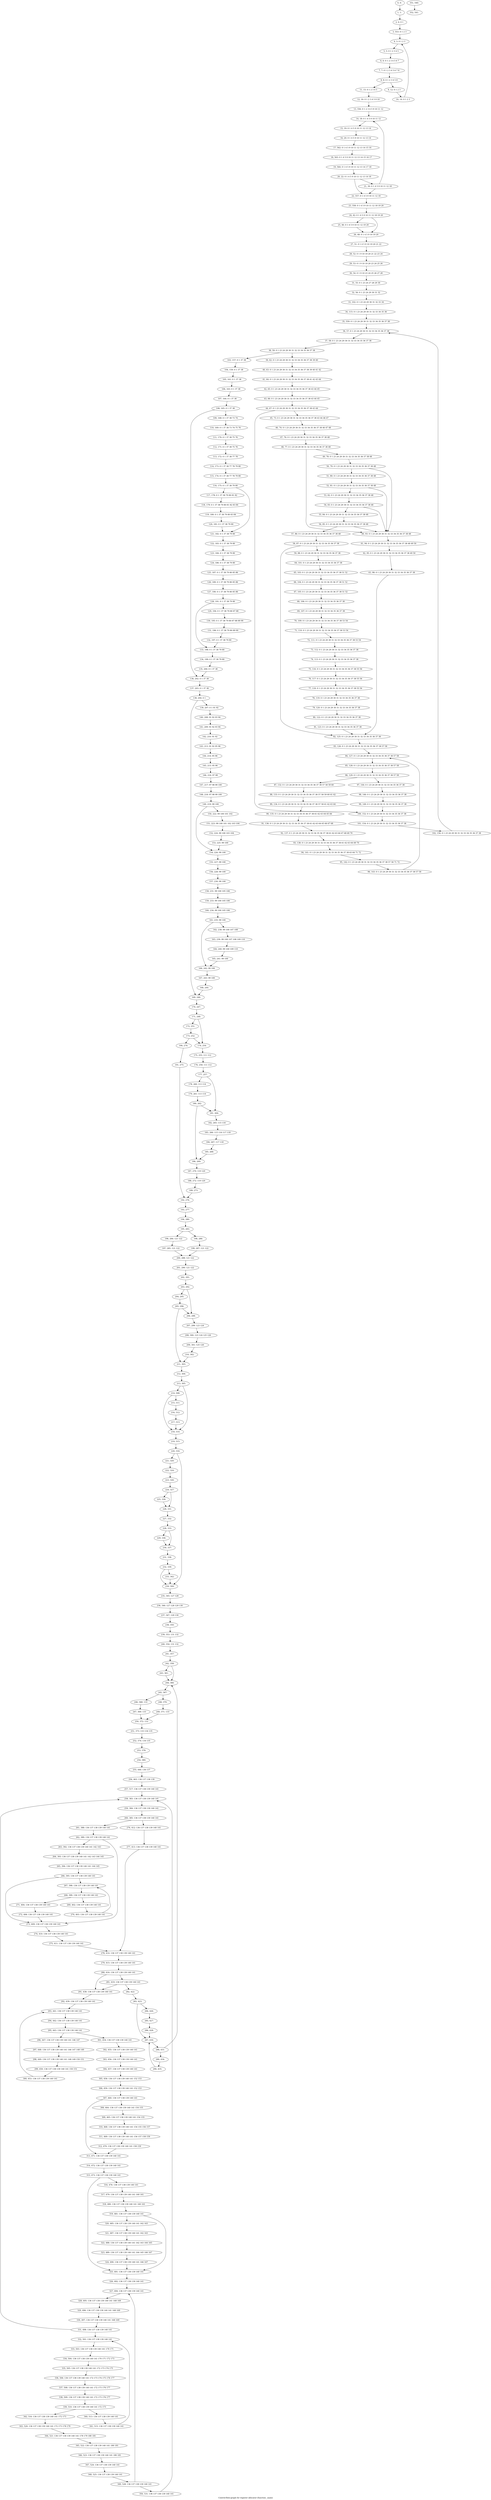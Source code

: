 digraph G {
graph [label="Control-flow-graph for register allocator (function _main)"]
0[label="0, 0: "];
1[label="1, 1: "];
2[label="2, 4: 0 1 "];
3[label="3, 553: 0 1 2 3 "];
4[label="4, 3: 0 1 2 3 "];
5[label="5, 5: 0 1 2 3 4 5 "];
6[label="6, 6: 0 1 2 3 4 5 6 7 "];
7[label="7, 7: 0 1 2 3 4 5 6 7 8 "];
8[label="8, 8: 0 1 2 3 4 5 8 "];
9[label="9, 12: 0 1 2 3 "];
10[label="10, 14: 0 1 2 3 "];
11[label="11, 15: 0 1 2 3 4 5 "];
12[label="12, 16: 0 1 2 3 4 5 9 10 "];
13[label="13, 556: 0 1 2 3 4 5 9 10 11 12 "];
14[label="14, 18: 0 1 4 5 9 10 11 12 "];
15[label="15, 19: 0 1 4 5 9 10 11 12 13 14 "];
16[label="16, 20: 0 1 4 5 9 10 11 12 13 14 "];
17[label="17, 562: 0 1 4 5 9 10 11 12 13 14 15 16 "];
18[label="18, 563: 0 1 4 5 9 10 11 12 13 14 15 16 17 "];
19[label="19, 564: 0 1 4 5 9 10 11 12 13 14 17 18 "];
20[label="20, 22: 0 1 4 5 9 10 11 12 13 14 18 "];
21[label="21, 30: 0 1 4 5 9 10 11 12 18 "];
22[label="22, 557: 0 1 4 5 9 10 11 12 18 "];
23[label="23, 558: 0 1 4 5 9 10 11 12 18 19 20 "];
24[label="24, 42: 0 1 4 5 9 10 11 12 18 19 20 "];
25[label="25, 46: 0 1 4 5 9 10 11 12 19 20 "];
26[label="26, 48: 0 1 4 5 9 10 19 20 "];
27[label="27, 51: 0 1 4 5 9 10 19 20 21 22 "];
28[label="28, 52: 0 1 9 10 19 20 21 22 23 24 "];
29[label="29, 53: 0 1 9 10 19 20 23 24 25 26 "];
30[label="30, 54: 0 1 9 10 23 24 25 26 27 28 "];
31[label="31, 55: 0 1 23 24 27 28 29 30 "];
32[label="32, 56: 0 1 23 24 29 30 31 32 "];
33[label="33, 102: 0 1 23 24 29 30 31 32 33 34 "];
34[label="34, 115: 0 1 23 24 29 30 31 32 33 34 35 36 "];
35[label="35, 559: 0 1 23 24 29 30 31 32 33 34 35 36 37 38 "];
36[label="36, 57: 0 1 23 24 29 30 31 32 33 34 35 36 37 38 "];
37[label="37, 58: 0 1 23 24 29 30 31 32 33 34 35 36 37 38 "];
38[label="38, 59: 0 1 23 24 29 30 31 32 33 34 35 36 37 38 "];
39[label="39, 62: 0 1 23 24 29 30 31 32 33 34 35 36 37 38 39 40 "];
40[label="40, 63: 0 1 23 24 29 30 31 32 33 34 35 36 37 38 39 40 41 42 "];
41[label="41, 64: 0 1 23 24 29 30 31 32 33 34 35 36 37 38 41 42 43 44 "];
42[label="42, 65: 0 1 23 24 29 30 31 32 33 34 35 36 37 38 43 44 45 "];
43[label="43, 66: 0 1 23 24 29 30 31 32 33 34 35 36 37 38 43 44 45 "];
44[label="44, 67: 0 1 23 24 29 30 31 32 33 34 35 36 37 38 43 44 "];
45[label="45, 73: 0 1 23 24 29 30 31 32 33 34 35 36 37 38 43 44 46 47 "];
46[label="46, 74: 0 1 23 24 29 30 31 32 33 34 35 36 37 38 46 47 48 "];
47[label="47, 76: 0 1 23 24 29 30 31 32 33 34 35 36 37 38 48 "];
48[label="48, 77: 0 1 23 24 29 30 31 32 33 34 35 36 37 38 48 "];
49[label="49, 78: 0 1 23 24 29 30 31 32 33 34 35 36 37 38 48 "];
50[label="50, 79: 0 1 23 24 29 30 31 32 33 34 35 36 37 38 48 "];
51[label="51, 80: 0 1 23 24 29 30 31 32 33 34 35 36 37 38 48 "];
52[label="52, 81: 0 1 23 24 29 30 31 32 33 34 35 36 37 38 48 "];
53[label="53, 82: 0 1 23 24 29 30 31 32 33 34 35 36 37 38 48 "];
54[label="54, 83: 0 1 23 24 29 30 31 32 33 34 35 36 37 38 48 "];
55[label="55, 84: 0 1 23 24 29 30 31 32 33 34 35 36 37 38 48 "];
56[label="56, 85: 0 1 23 24 29 30 31 32 33 34 35 36 37 38 48 "];
57[label="57, 86: 0 1 23 24 29 30 31 32 33 34 35 36 37 38 48 "];
58[label="58, 87: 0 1 23 24 29 30 31 32 33 34 35 36 37 38 "];
59[label="59, 88: 0 1 23 24 29 30 31 32 33 34 35 36 37 38 "];
60[label="60, 93: 0 1 23 24 29 30 31 32 33 34 35 36 37 38 48 "];
61[label="61, 94: 0 1 23 24 29 30 31 32 33 34 35 36 37 38 48 49 50 "];
62[label="62, 95: 0 1 23 24 29 30 31 32 33 34 35 36 37 38 49 50 "];
63[label="63, 98: 0 1 23 24 29 30 31 32 33 34 35 36 37 38 "];
64[label="64, 101: 0 1 23 24 29 30 31 32 33 34 35 36 37 38 "];
65[label="65, 103: 0 1 23 24 29 30 31 32 33 34 35 36 37 38 51 52 "];
66[label="66, 104: 0 1 23 24 29 30 31 32 33 34 35 36 37 38 51 52 "];
67[label="67, 105: 0 1 23 24 29 30 31 32 33 34 35 36 37 38 51 52 "];
68[label="68, 106: 0 1 23 24 29 30 31 32 33 34 35 36 37 38 "];
69[label="69, 107: 0 1 23 24 29 30 31 32 33 34 35 36 37 38 "];
70[label="70, 109: 0 1 23 24 29 30 31 32 33 34 35 36 37 38 53 54 "];
71[label="71, 110: 0 1 23 24 29 30 31 32 33 34 35 36 37 38 53 54 "];
72[label="72, 111: 0 1 23 24 29 30 31 32 33 34 35 36 37 38 53 54 "];
73[label="73, 112: 0 1 23 24 29 30 31 32 33 34 35 36 37 38 "];
74[label="74, 113: 0 1 23 24 29 30 31 32 33 34 35 36 37 38 "];
75[label="75, 116: 0 1 23 24 29 30 31 32 33 34 35 36 37 38 55 56 "];
76[label="76, 117: 0 1 23 24 29 30 31 32 33 34 35 36 37 38 55 56 "];
77[label="77, 118: 0 1 23 24 29 30 31 32 33 34 35 36 37 38 55 56 "];
78[label="78, 119: 0 1 23 24 29 30 31 32 33 34 35 36 37 38 "];
79[label="79, 120: 0 1 23 24 29 30 31 32 33 34 35 36 37 38 "];
80[label="80, 122: 0 1 23 24 29 30 31 32 33 34 35 36 37 38 "];
81[label="81, 123: 0 1 23 24 29 30 31 32 33 34 35 36 37 38 "];
82[label="82, 125: 0 1 23 24 29 30 31 32 33 34 35 36 37 38 "];
83[label="83, 126: 0 1 23 24 29 30 31 32 33 34 35 36 37 38 57 58 "];
84[label="84, 127: 0 1 23 24 29 30 31 32 33 34 35 36 37 38 57 58 "];
85[label="85, 128: 0 1 23 24 29 30 31 32 33 34 35 36 37 38 57 58 "];
86[label="86, 129: 0 1 23 24 29 30 31 32 33 34 35 36 37 38 57 58 "];
87[label="87, 132: 0 1 23 24 29 30 31 32 33 34 35 36 37 38 57 58 59 60 "];
88[label="88, 133: 0 1 23 24 29 30 31 32 33 34 35 36 37 38 57 58 59 60 61 62 "];
89[label="89, 134: 0 1 23 24 29 30 31 32 33 34 35 36 37 38 57 58 61 62 63 64 "];
90[label="90, 135: 0 1 23 24 29 30 31 32 33 34 35 36 37 38 61 62 63 64 65 66 "];
91[label="91, 136: 0 1 23 24 29 30 31 32 33 34 35 36 37 38 61 62 63 64 65 66 67 68 "];
92[label="92, 137: 0 1 23 24 29 30 31 32 33 34 35 36 37 38 61 62 63 64 67 68 69 70 "];
93[label="93, 138: 0 1 23 24 29 30 31 32 33 34 35 36 37 38 61 62 63 64 69 70 "];
94[label="94, 141: 0 1 23 24 29 30 31 32 33 34 35 36 37 38 63 64 71 72 "];
95[label="95, 142: 0 1 23 24 29 30 31 32 33 34 35 36 37 38 57 58 71 72 "];
96[label="96, 143: 0 1 23 24 29 30 31 32 33 34 35 36 37 38 57 58 "];
97[label="97, 144: 0 1 23 24 29 30 31 32 33 34 35 36 37 38 "];
98[label="98, 146: 0 1 23 24 29 30 31 32 33 34 35 36 37 38 "];
99[label="99, 149: 0 1 23 24 29 30 31 32 33 34 35 36 37 38 "];
100[label="100, 152: 0 1 23 24 29 30 31 32 33 34 35 36 37 38 "];
101[label="101, 154: 0 1 23 24 29 30 31 32 33 34 35 36 37 38 "];
102[label="102, 156: 0 1 23 24 29 30 31 32 33 34 35 36 37 38 "];
103[label="103, 157: 0 1 37 38 "];
104[label="104, 159: 0 1 37 38 "];
105[label="105, 161: 0 1 37 38 "];
106[label="106, 163: 0 1 37 38 "];
107[label="107, 164: 0 1 37 38 "];
108[label="108, 165: 0 1 37 38 "];
109[label="109, 168: 0 1 37 38 73 74 "];
110[label="110, 169: 0 1 37 38 73 74 75 76 "];
111[label="111, 170: 0 1 37 38 75 76 "];
112[label="112, 171: 0 1 37 38 75 76 "];
113[label="113, 172: 0 1 37 38 77 78 "];
114[label="114, 173: 0 1 37 38 77 78 79 80 "];
115[label="115, 174: 0 1 37 38 77 78 79 80 "];
116[label="116, 175: 0 1 37 38 79 80 "];
117[label="117, 178: 0 1 37 38 79 80 81 82 "];
118[label="118, 179: 0 1 37 38 79 80 81 82 83 84 "];
119[label="119, 180: 0 1 37 38 79 80 83 84 "];
120[label="120, 181: 0 1 37 38 79 80 "];
121[label="121, 182: 0 1 37 38 79 80 "];
122[label="122, 183: 0 1 37 38 79 80 "];
123[label="123, 184: 0 1 37 38 79 80 "];
124[label="124, 186: 0 1 37 38 79 80 "];
125[label="125, 187: 0 1 37 38 79 80 85 86 "];
126[label="126, 189: 0 1 37 38 79 80 85 86 "];
127[label="127, 190: 0 1 37 38 79 80 85 86 "];
128[label="128, 191: 0 1 37 38 79 80 "];
129[label="129, 194: 0 1 37 38 79 80 87 88 "];
130[label="130, 195: 0 1 37 38 79 80 87 88 89 90 "];
131[label="131, 196: 0 1 37 38 79 80 89 90 "];
132[label="132, 197: 0 1 37 38 79 80 "];
133[label="133, 198: 0 1 37 38 79 80 "];
134[label="134, 199: 0 1 37 38 79 80 "];
135[label="135, 200: 0 1 37 38 "];
136[label="136, 202: 0 1 37 38 "];
137[label="137, 203: 0 1 37 38 "];
138[label="138, 204: 0 1 "];
139[label="139, 207: 0 1 91 92 "];
140[label="140, 208: 91 92 93 94 "];
141[label="141, 209: 91 92 93 94 "];
142[label="142, 210: 91 92 "];
143[label="143, 213: 91 92 95 96 "];
144[label="144, 214: 95 96 "];
145[label="145, 215: 95 96 "];
146[label="146, 216: 97 98 "];
147[label="147, 217: 97 98 99 100 "];
148[label="148, 218: 97 98 99 100 "];
149[label="149, 219: 99 100 "];
150[label="150, 222: 99 100 101 102 "];
151[label="151, 223: 99 100 101 102 103 104 "];
152[label="152, 224: 99 100 103 104 "];
153[label="153, 225: 99 100 "];
154[label="154, 226: 99 100 "];
155[label="155, 227: 99 100 "];
156[label="156, 228: 99 100 "];
157[label="157, 230: 99 100 "];
158[label="158, 231: 99 100 105 106 "];
159[label="159, 233: 99 100 105 106 "];
160[label="160, 234: 99 100 105 106 "];
161[label="161, 235: 99 100 "];
162[label="162, 238: 99 100 107 108 "];
163[label="163, 239: 99 100 107 108 109 110 "];
164[label="164, 240: 99 100 109 110 "];
165[label="165, 241: 99 100 "];
166[label="166, 242: 99 100 "];
167[label="167, 243: 99 100 "];
168[label="168, 244: "];
169[label="169, 246: "];
170[label="170, 247: "];
171[label="171, 248: "];
172[label="172, 251: "];
173[label="173, 252: "];
174[label="174, 254: "];
175[label="175, 255: 111 112 "];
176[label="176, 256: 111 112 "];
177[label="177, 257: "];
178[label="178, 260: 113 114 "];
179[label="179, 261: 113 114 "];
180[label="180, 262: "];
181[label="181, 264: "];
182[label="182, 265: 115 116 "];
183[label="183, 266: 115 116 117 118 "];
184[label="184, 267: 117 118 "];
185[label="185, 268: "];
186[label="186, 269: "];
187[label="187, 270: 119 120 "];
188[label="188, 272: 119 120 "];
189[label="189, 273: "];
190[label="190, 274: "];
191[label="191, 275: "];
192[label="192, 276: "];
193[label="193, 277: "];
194[label="194, 280: "];
195[label="195, 283: "];
196[label="196, 284: 121 122 "];
197[label="197, 285: 121 122 "];
198[label="198, 286: "];
199[label="199, 287: 121 122 "];
200[label="200, 288: 121 122 "];
201[label="201, 290: 121 122 "];
202[label="202, 291: "];
203[label="203, 292: "];
204[label="204, 295: "];
205[label="205, 296: "];
206[label="206, 298: "];
207[label="207, 299: 123 124 "];
208[label="208, 300: 123 124 125 126 "];
209[label="209, 301: 125 126 "];
210[label="210, 302: "];
211[label="211, 303: "];
212[label="212, 304: "];
213[label="213, 305: "];
214[label="214, 308: "];
215[label="215, 311: "];
216[label="216, 312: "];
217[label="217, 313: "];
218[label="218, 314: "];
219[label="219, 315: "];
220[label="220, 316: "];
221[label="221, 320: "];
222[label="222, 324: "];
223[label="223, 326: "];
224[label="224, 327: "];
225[label="225, 330: "];
226[label="226, 331: "];
227[label="227, 332: "];
228[label="228, 333: "];
229[label="229, 336: "];
230[label="230, 337: "];
231[label="231, 338: "];
232[label="232, 339: "];
233[label="233, 342: "];
234[label="234, 344: "];
235[label="235, 345: 127 128 "];
236[label="236, 346: 127 128 129 130 "];
237[label="237, 347: 129 130 "];
238[label="238, 350: "];
239[label="239, 353: 131 132 "];
240[label="240, 354: 131 132 "];
241[label="241, 357: "];
242[label="242, 358: "];
243[label="243, 361: "];
244[label="244, 366: "];
245[label="245, 367: "];
246[label="246, 368: 133 "];
247[label="247, 369: 133 "];
248[label="248, 370: "];
249[label="249, 371: 133 "];
250[label="250, 372: 133 "];
251[label="251, 373: 133 134 135 "];
252[label="252, 374: 134 135 "];
253[label="253, 378: "];
254[label="254, 380: "];
255[label="255, 446: 136 137 "];
256[label="256, 463: 136 137 138 139 "];
257[label="257, 517: 136 137 138 139 140 141 "];
258[label="258, 383: 136 137 138 139 140 141 "];
259[label="259, 384: 136 137 138 139 140 141 "];
260[label="260, 385: 136 137 138 139 140 141 "];
261[label="261, 388: 136 137 138 139 140 141 "];
262[label="262, 389: 136 137 138 139 140 141 "];
263[label="263, 392: 136 137 138 139 140 141 142 143 "];
264[label="264, 393: 136 137 138 139 140 141 142 143 144 145 "];
265[label="265, 394: 136 137 138 139 140 141 144 145 "];
266[label="266, 395: 136 137 138 139 140 141 "];
267[label="267, 398: 136 137 138 139 140 141 "];
268[label="268, 399: 136 137 138 139 140 141 "];
269[label="269, 402: 136 137 138 139 140 141 "];
270[label="270, 403: 136 137 138 139 140 141 "];
271[label="271, 404: 136 137 138 139 140 141 "];
272[label="272, 406: 136 137 138 139 140 141 "];
273[label="273, 409: 136 137 138 139 140 141 "];
274[label="274, 410: 136 137 138 139 140 141 "];
275[label="275, 411: 136 137 138 139 140 141 "];
276[label="276, 412: 136 137 138 139 140 141 "];
277[label="277, 413: 136 137 138 139 140 141 "];
278[label="278, 414: 136 137 138 139 140 141 "];
279[label="279, 415: 136 137 138 139 140 141 "];
280[label="280, 416: 136 137 138 139 140 141 "];
281[label="281, 419: 136 137 138 139 140 141 "];
282[label="282, 422: "];
283[label="283, 423: "];
284[label="284, 426: "];
285[label="285, 427: "];
286[label="286, 428: "];
287[label="287, 430: "];
288[label="288, 431: "];
289[label="289, 434: "];
290[label="290, 435: "];
291[label="291, 438: 136 137 138 139 140 141 "];
292[label="292, 439: 136 137 138 139 140 141 "];
293[label="293, 441: 136 137 138 139 140 141 "];
294[label="294, 442: 136 137 138 139 140 141 "];
295[label="295, 443: 136 137 138 139 140 141 "];
296[label="296, 447: 136 137 138 139 140 141 146 147 "];
297[label="297, 448: 136 137 138 139 140 141 146 147 148 149 "];
298[label="298, 449: 136 137 138 139 140 141 148 149 150 151 "];
299[label="299, 450: 136 137 138 139 140 141 150 151 "];
300[label="300, 453: 136 137 138 139 140 141 "];
301[label="301, 454: 136 137 138 139 140 141 "];
302[label="302, 455: 136 137 138 139 140 141 "];
303[label="303, 456: 136 137 138 139 140 141 "];
304[label="304, 457: 136 137 138 139 140 141 "];
305[label="305, 458: 136 137 138 139 140 141 152 153 "];
306[label="306, 459: 136 137 138 139 140 141 152 153 "];
307[label="307, 460: 136 137 138 139 140 141 "];
308[label="308, 464: 136 137 138 139 140 141 154 155 "];
309[label="309, 465: 136 137 138 139 140 141 154 155 "];
310[label="310, 468: 136 137 138 139 140 141 154 155 156 157 "];
311[label="311, 469: 136 137 138 139 140 141 156 157 158 159 "];
312[label="312, 470: 136 137 138 139 140 141 158 159 "];
313[label="313, 471: 136 137 138 139 140 141 "];
314[label="314, 472: 136 137 138 139 140 141 "];
315[label="315, 473: 136 137 138 139 140 141 "];
316[label="316, 476: 136 137 138 139 140 141 "];
317[label="317, 479: 136 137 138 139 140 141 160 161 "];
318[label="318, 480: 136 137 138 139 140 141 160 161 "];
319[label="319, 481: 136 137 138 139 140 141 "];
320[label="320, 485: 136 137 138 139 140 141 162 163 "];
321[label="321, 487: 136 137 138 139 140 141 162 163 "];
322[label="322, 488: 136 137 138 139 140 141 162 163 164 165 "];
323[label="323, 489: 136 137 138 139 140 141 164 165 166 167 "];
324[label="324, 490: 136 137 138 139 140 141 166 167 "];
325[label="325, 491: 136 137 138 139 140 141 "];
326[label="326, 492: 136 137 138 139 140 141 "];
327[label="327, 494: 136 137 138 139 140 141 "];
328[label="328, 495: 136 137 138 139 140 141 168 169 "];
329[label="329, 496: 136 137 138 139 140 141 168 169 "];
330[label="330, 497: 136 137 138 139 140 141 168 169 "];
331[label="331, 498: 136 137 138 139 140 141 "];
332[label="332, 501: 136 137 138 139 140 141 "];
333[label="333, 503: 136 137 138 139 140 141 170 171 "];
334[label="334, 504: 136 137 138 139 140 141 170 171 172 173 "];
335[label="335, 505: 136 137 138 139 140 141 172 173 174 175 "];
336[label="336, 506: 136 137 138 139 140 141 172 173 174 175 176 177 "];
337[label="337, 508: 136 137 138 139 140 141 172 173 176 177 "];
338[label="338, 509: 136 137 138 139 140 141 172 173 176 177 "];
339[label="339, 510: 136 137 138 139 140 141 172 173 "];
340[label="340, 513: 136 137 138 139 140 141 "];
341[label="341, 515: 136 137 138 139 140 141 "];
342[label="342, 516: 136 137 138 139 140 141 172 173 "];
343[label="343, 520: 136 137 138 139 140 141 172 173 178 179 "];
344[label="344, 521: 136 137 138 139 140 141 178 179 180 181 "];
345[label="345, 522: 136 137 138 139 140 141 180 181 "];
346[label="346, 523: 136 137 138 139 140 141 180 181 "];
347[label="347, 524: 136 137 138 139 140 141 "];
348[label="348, 525: 136 137 138 139 140 141 "];
349[label="349, 528: 136 137 138 139 140 141 "];
350[label="350, 531: 136 137 138 139 140 141 "];
351[label="351, 540: "];
352[label="352, 541: "];
0->1 ;
1->2 ;
2->3 ;
3->4 ;
4->5 ;
5->6 ;
6->7 ;
7->8 ;
8->9 ;
8->11 ;
9->10 ;
10->4 ;
11->12 ;
12->13 ;
13->14 ;
14->15 ;
15->16 ;
16->17 ;
17->18 ;
18->19 ;
19->20 ;
20->21 ;
20->22 ;
21->22 ;
21->14 ;
22->23 ;
23->24 ;
24->25 ;
24->26 ;
25->26 ;
26->27 ;
27->28 ;
28->29 ;
29->30 ;
30->31 ;
31->32 ;
32->33 ;
33->34 ;
34->35 ;
35->36 ;
36->37 ;
37->38 ;
38->39 ;
38->103 ;
39->40 ;
40->41 ;
41->42 ;
42->43 ;
43->44 ;
44->45 ;
44->100 ;
45->46 ;
46->47 ;
47->48 ;
48->49 ;
48->60 ;
49->50 ;
50->51 ;
50->60 ;
51->52 ;
52->53 ;
52->60 ;
53->54 ;
54->55 ;
54->60 ;
55->56 ;
56->57 ;
56->60 ;
57->58 ;
58->59 ;
58->82 ;
59->64 ;
60->61 ;
61->62 ;
62->63 ;
63->82 ;
64->65 ;
65->66 ;
66->67 ;
67->68 ;
68->69 ;
69->70 ;
70->71 ;
71->72 ;
72->73 ;
73->74 ;
74->75 ;
75->76 ;
76->77 ;
77->78 ;
78->79 ;
79->80 ;
80->81 ;
81->82 ;
82->83 ;
83->84 ;
84->85 ;
85->86 ;
86->87 ;
86->97 ;
87->88 ;
88->89 ;
89->90 ;
90->91 ;
91->92 ;
92->93 ;
93->94 ;
94->95 ;
95->96 ;
96->84 ;
97->98 ;
98->99 ;
99->100 ;
100->101 ;
101->102 ;
102->36 ;
103->104 ;
104->105 ;
105->106 ;
106->107 ;
107->108 ;
108->109 ;
108->136 ;
109->110 ;
110->111 ;
111->112 ;
112->113 ;
113->114 ;
114->115 ;
115->116 ;
116->117 ;
116->121 ;
117->118 ;
118->119 ;
119->120 ;
120->121 ;
121->122 ;
122->123 ;
123->124 ;
124->125 ;
125->126 ;
126->127 ;
127->128 ;
128->129 ;
128->133 ;
129->130 ;
130->131 ;
131->132 ;
132->133 ;
133->134 ;
134->135 ;
135->136 ;
136->137 ;
137->138 ;
138->139 ;
138->169 ;
139->140 ;
140->141 ;
141->142 ;
142->143 ;
143->144 ;
144->145 ;
145->146 ;
146->147 ;
147->148 ;
148->149 ;
149->150 ;
149->154 ;
150->151 ;
151->152 ;
152->153 ;
153->154 ;
154->155 ;
155->156 ;
156->157 ;
157->158 ;
158->159 ;
159->160 ;
160->161 ;
161->162 ;
161->166 ;
162->163 ;
163->164 ;
164->165 ;
165->166 ;
166->167 ;
167->168 ;
168->169 ;
169->170 ;
170->171 ;
171->172 ;
171->174 ;
172->173 ;
173->174 ;
173->190 ;
174->175 ;
175->176 ;
176->177 ;
177->178 ;
177->181 ;
178->179 ;
179->180 ;
180->181 ;
180->186 ;
181->182 ;
182->183 ;
183->184 ;
184->185 ;
185->186 ;
186->187 ;
187->188 ;
188->189 ;
189->192 ;
190->191 ;
191->192 ;
192->193 ;
193->194 ;
194->195 ;
195->196 ;
195->198 ;
196->197 ;
197->200 ;
198->199 ;
199->200 ;
200->201 ;
201->202 ;
202->203 ;
203->204 ;
203->206 ;
204->205 ;
205->206 ;
205->211 ;
206->207 ;
207->208 ;
208->209 ;
209->210 ;
210->211 ;
211->212 ;
212->213 ;
213->214 ;
213->218 ;
214->215 ;
214->218 ;
215->216 ;
216->217 ;
217->218 ;
218->219 ;
219->220 ;
220->221 ;
220->234 ;
221->222 ;
222->223 ;
223->224 ;
224->225 ;
224->226 ;
225->226 ;
226->227 ;
227->228 ;
228->229 ;
228->230 ;
229->230 ;
230->231 ;
231->232 ;
232->233 ;
232->234 ;
233->234 ;
234->235 ;
235->236 ;
236->237 ;
237->238 ;
238->239 ;
239->240 ;
240->241 ;
241->242 ;
242->243 ;
242->244 ;
243->244 ;
244->245 ;
245->246 ;
245->248 ;
246->247 ;
247->250 ;
248->249 ;
249->250 ;
250->251 ;
251->252 ;
252->253 ;
253->254 ;
254->255 ;
255->256 ;
256->257 ;
257->258 ;
258->259 ;
259->260 ;
260->261 ;
260->276 ;
261->262 ;
262->263 ;
262->273 ;
263->264 ;
264->265 ;
265->266 ;
266->267 ;
266->273 ;
267->268 ;
268->269 ;
268->271 ;
269->270 ;
270->267 ;
271->272 ;
272->273 ;
273->274 ;
274->275 ;
275->278 ;
276->277 ;
277->278 ;
278->279 ;
279->280 ;
280->281 ;
280->291 ;
281->282 ;
281->291 ;
282->283 ;
283->284 ;
283->287 ;
284->285 ;
285->286 ;
286->287 ;
287->288 ;
288->289 ;
288->244 ;
289->290 ;
290->287 ;
291->292 ;
292->293 ;
293->294 ;
294->295 ;
295->296 ;
295->301 ;
296->297 ;
297->298 ;
298->299 ;
299->300 ;
300->293 ;
301->302 ;
302->303 ;
303->304 ;
304->305 ;
305->306 ;
306->307 ;
307->308 ;
307->313 ;
308->309 ;
309->310 ;
310->311 ;
311->312 ;
312->313 ;
313->314 ;
314->315 ;
315->316 ;
315->325 ;
316->317 ;
317->318 ;
318->319 ;
319->320 ;
319->325 ;
320->321 ;
321->322 ;
322->323 ;
323->324 ;
324->325 ;
325->326 ;
326->327 ;
327->328 ;
328->329 ;
329->330 ;
330->331 ;
331->332 ;
331->258 ;
332->333 ;
333->334 ;
334->335 ;
335->336 ;
336->337 ;
337->338 ;
338->339 ;
339->340 ;
339->342 ;
340->341 ;
341->332 ;
342->343 ;
343->344 ;
344->345 ;
345->346 ;
346->347 ;
347->348 ;
348->349 ;
349->350 ;
349->327 ;
350->258 ;
351->352 ;
}
